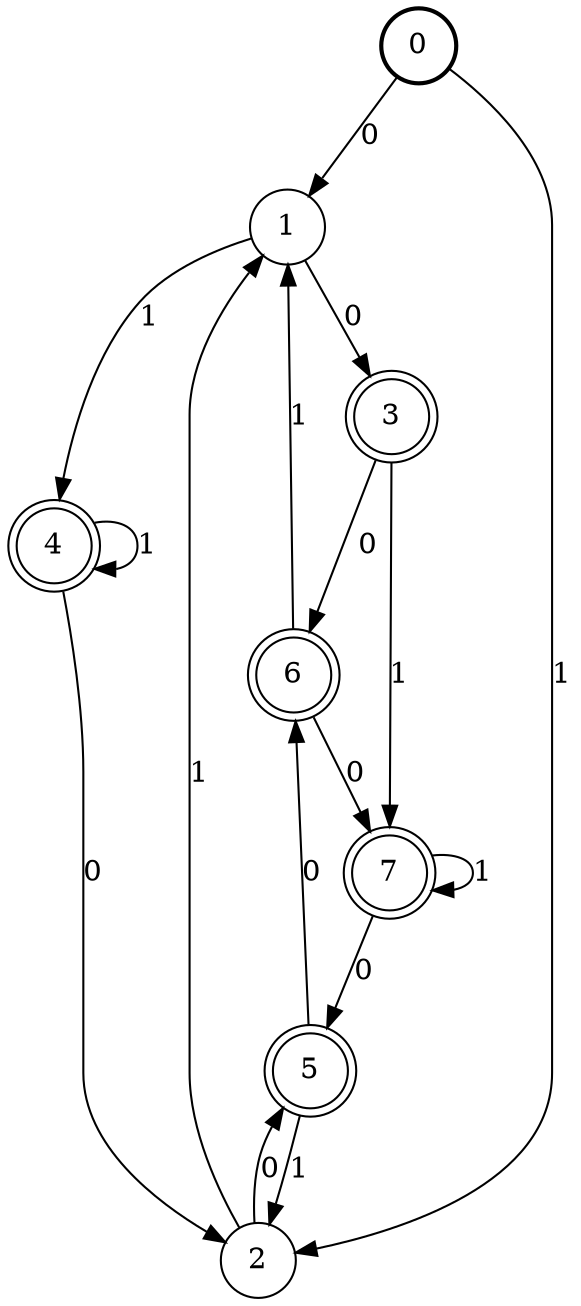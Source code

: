 digraph Automat {
    node [shape = circle];
    0 [style = "bold"];
    0 -> 1 [label = "0"];
    0 -> 2 [label = "1"];
    1 -> 3 [label = "0"];
    1 -> 4 [label = "1"];
    2 -> 5 [label = "0"];
    2 -> 1 [label = "1"];
    3 [peripheries=2]
    3 -> 6 [label = "0"];
    3 -> 7 [label = "1"];
    4 [peripheries=2]
    4 -> 2 [label = "0"];
    4 -> 4 [label = "1"];
    5 [peripheries=2]
    5 -> 6 [label = "0"];
    5 -> 2 [label = "1"];
    6 [peripheries=2]
    6 -> 7 [label = "0"];
    6 -> 1 [label = "1"];
    7 [peripheries=2]
    7 -> 5 [label = "0"];
    7 -> 7 [label = "1"];
}
